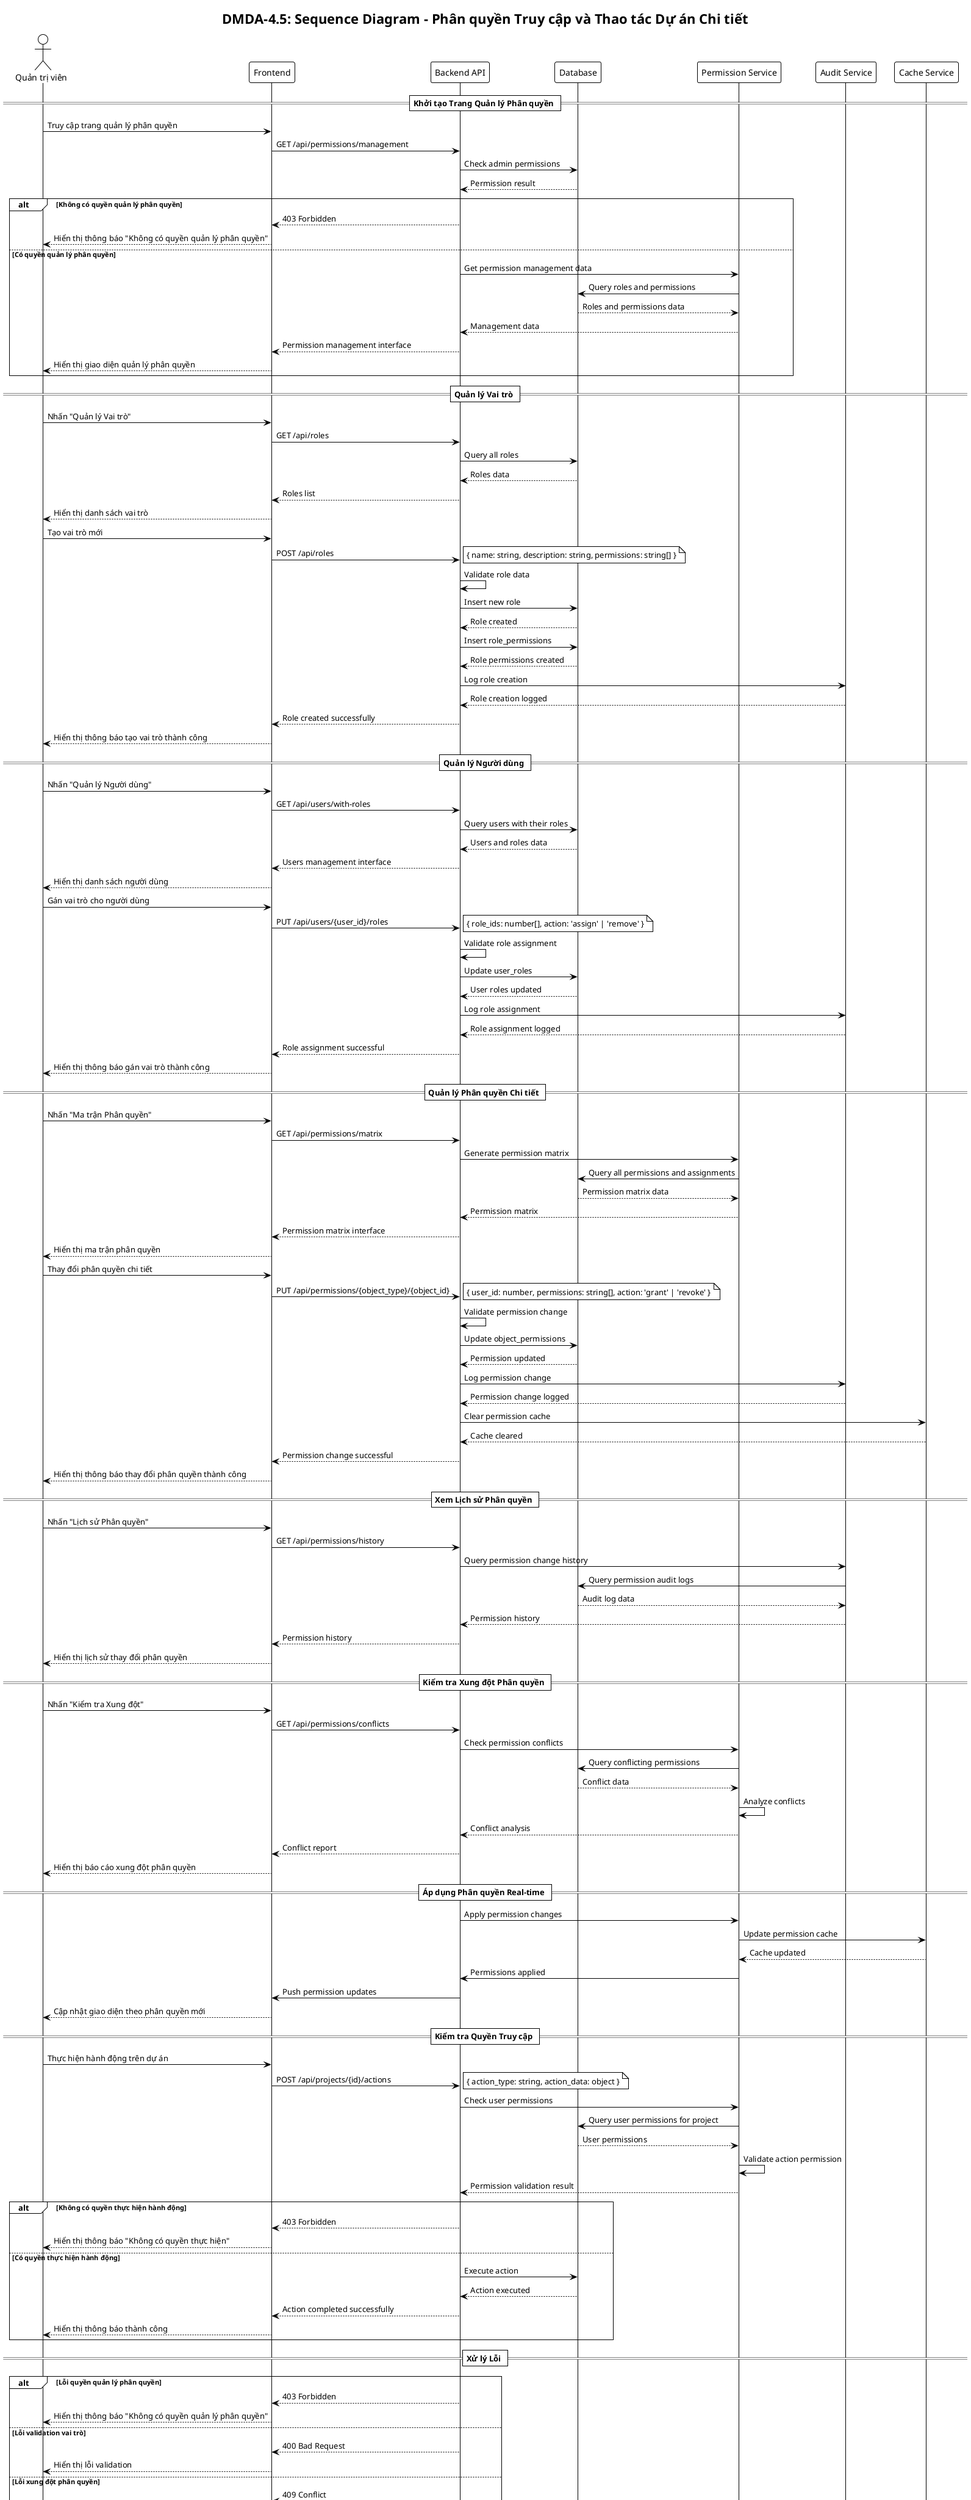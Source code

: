 @startuml DMDA-4.5 Sequence Diagram
!theme plain
skinparam sequenceFontSize 12

title DMDA-4.5: Sequence Diagram - Phân quyền Truy cập và Thao tác Dự án Chi tiết

actor "Quản trị viên" as U
participant "Frontend" as F
participant "Backend API" as B
participant "Database" as D
participant "Permission Service" as PS
participant "Audit Service" as AS
participant "Cache Service" as CS

== Khởi tạo Trang Quản lý Phân quyền ==

U -> F: Truy cập trang quản lý phân quyền
F -> B: GET /api/permissions/management
B -> D: Check admin permissions
D --> B: Permission result

alt Không có quyền quản lý phân quyền
    B --> F: 403 Forbidden
    F --> U: Hiển thị thông báo "Không có quyền quản lý phân quyền"
else Có quyền quản lý phân quyền
    B -> PS: Get permission management data
    PS -> D: Query roles and permissions
    D --> PS: Roles and permissions data
    PS --> B: Management data
    B --> F: Permission management interface
    F --> U: Hiển thị giao diện quản lý phân quyền
end

== Quản lý Vai trò ==

U -> F: Nhấn "Quản lý Vai trò"
F -> B: GET /api/roles
B -> D: Query all roles
D --> B: Roles data
B --> F: Roles list
F --> U: Hiển thị danh sách vai trò

U -> F: Tạo vai trò mới
F -> B: POST /api/roles
note right: { name: string, description: string, permissions: string[] }

B -> B: Validate role data
B -> D: Insert new role
D --> B: Role created
B -> D: Insert role_permissions
D --> B: Role permissions created
B -> AS: Log role creation
AS --> B: Role creation logged
B --> F: Role created successfully
F --> U: Hiển thị thông báo tạo vai trò thành công

== Quản lý Người dùng ==

U -> F: Nhấn "Quản lý Người dùng"
F -> B: GET /api/users/with-roles
B -> D: Query users with their roles
D --> B: Users and roles data
B --> F: Users management interface
F --> U: Hiển thị danh sách người dùng

U -> F: Gán vai trò cho người dùng
F -> B: PUT /api/users/{user_id}/roles
note right: { role_ids: number[], action: 'assign' | 'remove' }

B -> B: Validate role assignment
B -> D: Update user_roles
D --> B: User roles updated
B -> AS: Log role assignment
AS --> B: Role assignment logged
B --> F: Role assignment successful
F --> U: Hiển thị thông báo gán vai trò thành công

== Quản lý Phân quyền Chi tiết ==

U -> F: Nhấn "Ma trận Phân quyền"
F -> B: GET /api/permissions/matrix
B -> PS: Generate permission matrix
PS -> D: Query all permissions and assignments
D --> PS: Permission matrix data
PS --> B: Permission matrix
B --> F: Permission matrix interface
F --> U: Hiển thị ma trận phân quyền

U -> F: Thay đổi phân quyền chi tiết
F -> B: PUT /api/permissions/{object_type}/{object_id}
note right: { user_id: number, permissions: string[], action: 'grant' | 'revoke' }

B -> B: Validate permission change
B -> D: Update object_permissions
D --> B: Permission updated
B -> AS: Log permission change
AS --> B: Permission change logged
B -> CS: Clear permission cache
CS --> B: Cache cleared
B --> F: Permission change successful
F --> U: Hiển thị thông báo thay đổi phân quyền thành công

== Xem Lịch sử Phân quyền ==

U -> F: Nhấn "Lịch sử Phân quyền"
F -> B: GET /api/permissions/history
B -> AS: Query permission change history
AS -> D: Query permission audit logs
D --> AS: Audit log data
AS --> B: Permission history
B --> F: Permission history
F --> U: Hiển thị lịch sử thay đổi phân quyền

== Kiểm tra Xung đột Phân quyền ==

U -> F: Nhấn "Kiểm tra Xung đột"
F -> B: GET /api/permissions/conflicts
B -> PS: Check permission conflicts
PS -> D: Query conflicting permissions
D --> PS: Conflict data
PS -> PS: Analyze conflicts
PS --> B: Conflict analysis
B --> F: Conflict report
F --> U: Hiển thị báo cáo xung đột phân quyền

== Áp dụng Phân quyền Real-time ==

B -> PS: Apply permission changes
PS -> CS: Update permission cache
CS --> PS: Cache updated
PS -> B: Permissions applied
B -> F: Push permission updates
F --> U: Cập nhật giao diện theo phân quyền mới

== Kiểm tra Quyền Truy cập ==

U -> F: Thực hiện hành động trên dự án
F -> B: POST /api/projects/{id}/actions
note right: { action_type: string, action_data: object }

B -> PS: Check user permissions
PS -> D: Query user permissions for project
D --> PS: User permissions
PS -> PS: Validate action permission
PS --> B: Permission validation result

alt Không có quyền thực hiện hành động
    B --> F: 403 Forbidden
    F --> U: Hiển thị thông báo "Không có quyền thực hiện"
else Có quyền thực hiện hành động
    B -> D: Execute action
    D --> B: Action executed
    B --> F: Action completed successfully
    F --> U: Hiển thị thông báo thành công
end

== Xử lý Lỗi ==

alt Lỗi quyền quản lý phân quyền
    B --> F: 403 Forbidden
    F --> U: Hiển thị thông báo "Không có quyền quản lý phân quyền"
else Lỗi validation vai trò
    B --> F: 400 Bad Request
    F --> U: Hiển thị lỗi validation
else Lỗi xung đột phân quyền
    B --> F: 409 Conflict
    F --> U: Hiển thị thông báo "Xung đột phân quyền"
else Lỗi database
    B --> F: 500 Internal Server Error
    F --> U: Hiển thị thông báo lỗi
end

@enduml

